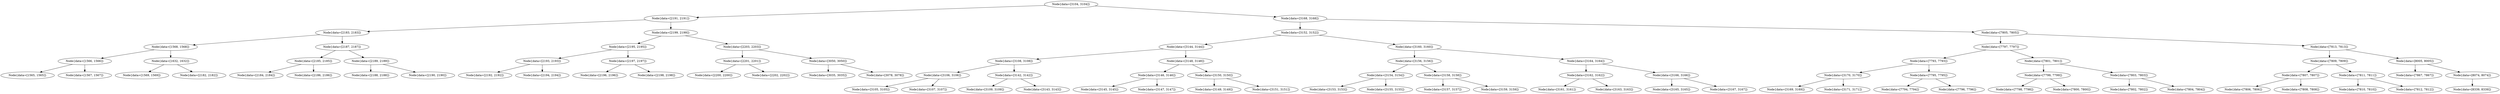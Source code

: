 digraph G{
833931542 [label="Node{data=[3104, 3104]}"]
833931542 -> 869773242
869773242 [label="Node{data=[2191, 2191]}"]
869773242 -> 46119504
46119504 [label="Node{data=[2183, 2183]}"]
46119504 -> 1389813900
1389813900 [label="Node{data=[1568, 1568]}"]
1389813900 -> 1161658297
1161658297 [label="Node{data=[1566, 1566]}"]
1161658297 -> 1259975387
1259975387 [label="Node{data=[1565, 1565]}"]
1161658297 -> 881585362
881585362 [label="Node{data=[1567, 1567]}"]
1389813900 -> 1362929743
1362929743 [label="Node{data=[1632, 1632]}"]
1362929743 -> 2144519526
2144519526 [label="Node{data=[1569, 1569]}"]
1362929743 -> 2044411693
2044411693 [label="Node{data=[2182, 2182]}"]
46119504 -> 316514744
316514744 [label="Node{data=[2187, 2187]}"]
316514744 -> 647437692
647437692 [label="Node{data=[2185, 2185]}"]
647437692 -> 1325860157
1325860157 [label="Node{data=[2184, 2184]}"]
647437692 -> 1871014311
1871014311 [label="Node{data=[2186, 2186]}"]
316514744 -> 271242638
271242638 [label="Node{data=[2189, 2189]}"]
271242638 -> 239621642
239621642 [label="Node{data=[2188, 2188]}"]
271242638 -> 2039583763
2039583763 [label="Node{data=[2190, 2190]}"]
869773242 -> 1025315543
1025315543 [label="Node{data=[2199, 2199]}"]
1025315543 -> 2078090847
2078090847 [label="Node{data=[2195, 2195]}"]
2078090847 -> 929679144
929679144 [label="Node{data=[2193, 2193]}"]
929679144 -> 1110306010
1110306010 [label="Node{data=[2192, 2192]}"]
929679144 -> 401855970
401855970 [label="Node{data=[2194, 2194]}"]
2078090847 -> 84866717
84866717 [label="Node{data=[2197, 2197]}"]
84866717 -> 2091331987
2091331987 [label="Node{data=[2196, 2196]}"]
84866717 -> 1363233249
1363233249 [label="Node{data=[2198, 2198]}"]
1025315543 -> 1477757678
1477757678 [label="Node{data=[2203, 2203]}"]
1477757678 -> 710702447
710702447 [label="Node{data=[2201, 2201]}"]
710702447 -> 1865609758
1865609758 [label="Node{data=[2200, 2200]}"]
710702447 -> 887599192
887599192 [label="Node{data=[2202, 2202]}"]
1477757678 -> 1255825296
1255825296 [label="Node{data=[3050, 3050]}"]
1255825296 -> 65322153
65322153 [label="Node{data=[3035, 3035]}"]
1255825296 -> 2076056777
2076056777 [label="Node{data=[3078, 3078]}"]
833931542 -> 1917982358
1917982358 [label="Node{data=[3168, 3168]}"]
1917982358 -> 1785520531
1785520531 [label="Node{data=[3152, 3152]}"]
1785520531 -> 1279990147
1279990147 [label="Node{data=[3144, 3144]}"]
1279990147 -> 1192762519
1192762519 [label="Node{data=[3108, 3108]}"]
1192762519 -> 622613572
622613572 [label="Node{data=[3106, 3106]}"]
622613572 -> 678517005
678517005 [label="Node{data=[3105, 3105]}"]
622613572 -> 1021495937
1021495937 [label="Node{data=[3107, 3107]}"]
1192762519 -> 999916846
999916846 [label="Node{data=[3142, 3142]}"]
999916846 -> 2086684781
2086684781 [label="Node{data=[3109, 3109]}"]
999916846 -> 1593561053
1593561053 [label="Node{data=[3143, 3143]}"]
1279990147 -> 1961340993
1961340993 [label="Node{data=[3148, 3148]}"]
1961340993 -> 60877574
60877574 [label="Node{data=[3146, 3146]}"]
60877574 -> 2113792063
2113792063 [label="Node{data=[3145, 3145]}"]
60877574 -> 2113422714
2113422714 [label="Node{data=[3147, 3147]}"]
1961340993 -> 877954876
877954876 [label="Node{data=[3150, 3150]}"]
877954876 -> 816357995
816357995 [label="Node{data=[3149, 3149]}"]
877954876 -> 579209297
579209297 [label="Node{data=[3151, 3151]}"]
1785520531 -> 493509358
493509358 [label="Node{data=[3160, 3160]}"]
493509358 -> 228016920
228016920 [label="Node{data=[3156, 3156]}"]
228016920 -> 2019099451
2019099451 [label="Node{data=[3154, 3154]}"]
2019099451 -> 1779386593
1779386593 [label="Node{data=[3153, 3153]}"]
2019099451 -> 628998756
628998756 [label="Node{data=[3155, 3155]}"]
228016920 -> 306563664
306563664 [label="Node{data=[3158, 3158]}"]
306563664 -> 582304760
582304760 [label="Node{data=[3157, 3157]}"]
306563664 -> 846024463
846024463 [label="Node{data=[3159, 3159]}"]
493509358 -> 2043205060
2043205060 [label="Node{data=[3164, 3164]}"]
2043205060 -> 1164150759
1164150759 [label="Node{data=[3162, 3162]}"]
1164150759 -> 1296152112
1296152112 [label="Node{data=[3161, 3161]}"]
1164150759 -> 361536928
361536928 [label="Node{data=[3163, 3163]}"]
2043205060 -> 718609440
718609440 [label="Node{data=[3166, 3166]}"]
718609440 -> 1934682658
1934682658 [label="Node{data=[3165, 3165]}"]
718609440 -> 870326862
870326862 [label="Node{data=[3167, 3167]}"]
1917982358 -> 1114691599
1114691599 [label="Node{data=[7805, 7805]}"]
1114691599 -> 1078388861
1078388861 [label="Node{data=[7797, 7797]}"]
1078388861 -> 884149165
884149165 [label="Node{data=[7793, 7793]}"]
884149165 -> 108244263
108244263 [label="Node{data=[3170, 3170]}"]
108244263 -> 1116192070
1116192070 [label="Node{data=[3169, 3169]}"]
108244263 -> 896905323
896905323 [label="Node{data=[3171, 3171]}"]
884149165 -> 423045899
423045899 [label="Node{data=[7795, 7795]}"]
423045899 -> 45524895
45524895 [label="Node{data=[7794, 7794]}"]
423045899 -> 2107922178
2107922178 [label="Node{data=[7796, 7796]}"]
1078388861 -> 1699370549
1699370549 [label="Node{data=[7801, 7801]}"]
1699370549 -> 1166366436
1166366436 [label="Node{data=[7799, 7799]}"]
1166366436 -> 1916308372
1916308372 [label="Node{data=[7798, 7798]}"]
1166366436 -> 771481238
771481238 [label="Node{data=[7800, 7800]}"]
1699370549 -> 448253666
448253666 [label="Node{data=[7803, 7803]}"]
448253666 -> 1978304806
1978304806 [label="Node{data=[7802, 7802]}"]
448253666 -> 1127794724
1127794724 [label="Node{data=[7804, 7804]}"]
1114691599 -> 809808315
809808315 [label="Node{data=[7813, 7813]}"]
809808315 -> 337688975
337688975 [label="Node{data=[7809, 7809]}"]
337688975 -> 899850644
899850644 [label="Node{data=[7807, 7807]}"]
899850644 -> 819869420
819869420 [label="Node{data=[7806, 7806]}"]
899850644 -> 629313573
629313573 [label="Node{data=[7808, 7808]}"]
337688975 -> 880781787
880781787 [label="Node{data=[7811, 7811]}"]
880781787 -> 351342785
351342785 [label="Node{data=[7810, 7810]}"]
880781787 -> 1431911909
1431911909 [label="Node{data=[7812, 7812]}"]
809808315 -> 1693158611
1693158611 [label="Node{data=[8005, 8005]}"]
1693158611 -> 764661988
764661988 [label="Node{data=[7867, 7867]}"]
1693158611 -> 838380175
838380175 [label="Node{data=[8074, 8074]}"]
838380175 -> 768745280
768745280 [label="Node{data=[8339, 8339]}"]
}